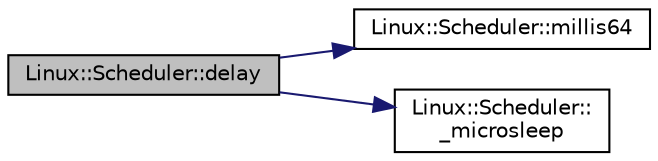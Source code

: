 digraph "Linux::Scheduler::delay"
{
 // INTERACTIVE_SVG=YES
  edge [fontname="Helvetica",fontsize="10",labelfontname="Helvetica",labelfontsize="10"];
  node [fontname="Helvetica",fontsize="10",shape=record];
  rankdir="LR";
  Node1 [label="Linux::Scheduler::delay",height=0.2,width=0.4,color="black", fillcolor="grey75", style="filled", fontcolor="black"];
  Node1 -> Node2 [color="midnightblue",fontsize="10",style="solid",fontname="Helvetica"];
  Node2 [label="Linux::Scheduler::millis64",height=0.2,width=0.4,color="black", fillcolor="white", style="filled",URL="$classLinux_1_1Scheduler.html#ad5fd4f50a7f40288d5a101c0cbd60d3f"];
  Node1 -> Node3 [color="midnightblue",fontsize="10",style="solid",fontname="Helvetica"];
  Node3 [label="Linux::Scheduler::\l_microsleep",height=0.2,width=0.4,color="black", fillcolor="white", style="filled",URL="$classLinux_1_1Scheduler.html#a9a68d88ebd7e59352fc0b4566e8ef486"];
}
